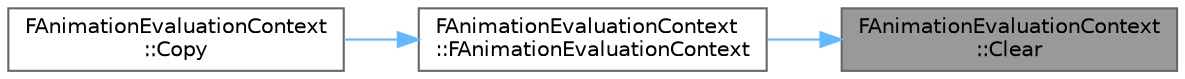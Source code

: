 digraph "FAnimationEvaluationContext::Clear"
{
 // INTERACTIVE_SVG=YES
 // LATEX_PDF_SIZE
  bgcolor="transparent";
  edge [fontname=Helvetica,fontsize=10,labelfontname=Helvetica,labelfontsize=10];
  node [fontname=Helvetica,fontsize=10,shape=box,height=0.2,width=0.4];
  rankdir="RL";
  Node1 [id="Node000001",label="FAnimationEvaluationContext\l::Clear",height=0.2,width=0.4,color="gray40", fillcolor="grey60", style="filled", fontcolor="black",tooltip=" "];
  Node1 -> Node2 [id="edge1_Node000001_Node000002",dir="back",color="steelblue1",style="solid",tooltip=" "];
  Node2 [id="Node000002",label="FAnimationEvaluationContext\l::FAnimationEvaluationContext",height=0.2,width=0.4,color="grey40", fillcolor="white", style="filled",URL="$da/db9/structFAnimationEvaluationContext.html#a163bd211c6362f772748dbe4802f3eac",tooltip=" "];
  Node2 -> Node3 [id="edge2_Node000002_Node000003",dir="back",color="steelblue1",style="solid",tooltip=" "];
  Node3 [id="Node000003",label="FAnimationEvaluationContext\l::Copy",height=0.2,width=0.4,color="grey40", fillcolor="white", style="filled",URL="$da/db9/structFAnimationEvaluationContext.html#aa3e3396b0d6164fd10848d8a34bb2139",tooltip=" "];
}
